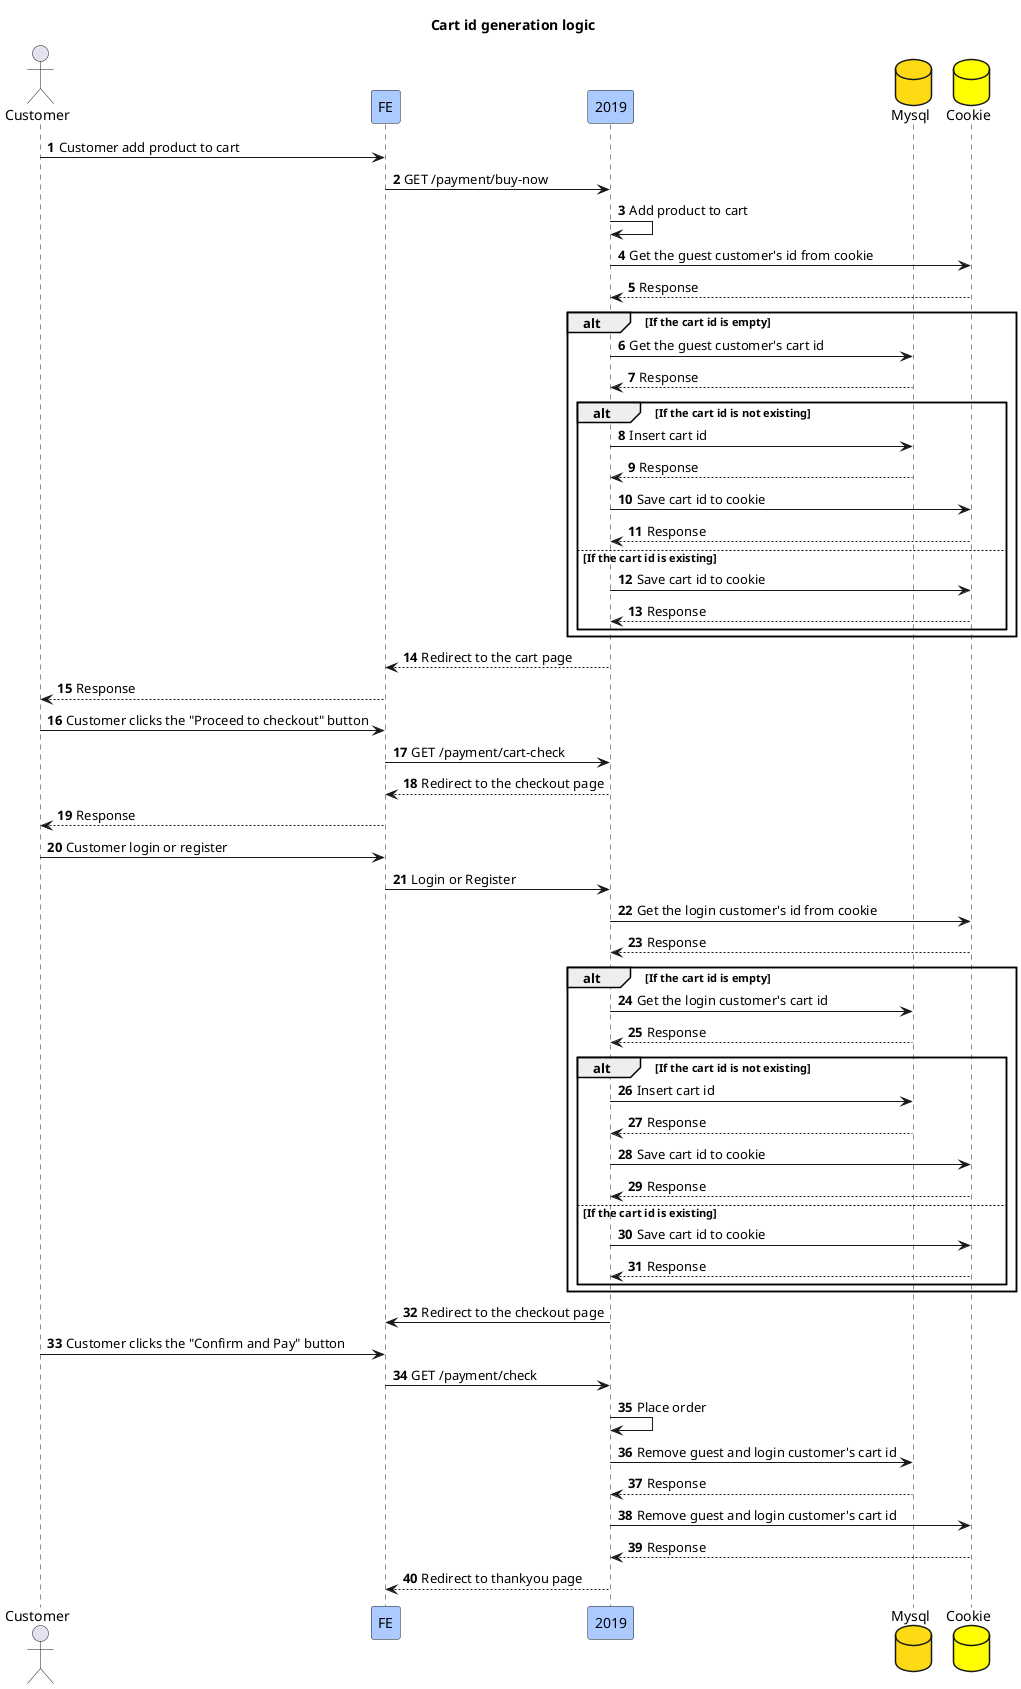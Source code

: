 @startuml
title Cart id generation logic
actor Customer
participant FE #abcaff
participant "2019" #abcaff
database "Mysql" #fdda14
database "Cookie" #yellow

autonumber
Customer -> FE:Customer add product to cart
FE -> 2019:GET /payment/buy-now
2019 -> 2019:Add product to cart
2019 -> "Cookie":Get the guest customer's id from cookie
"Cookie" --> 2019:Response
alt If the cart id is empty
    2019 -> "Mysql":Get the guest customer's cart id
    "Mysql" --> 2019:Response
    alt If the cart id is not existing
        2019 -> "Mysql":Insert cart id
        "Mysql" --> 2019:Response
        2019 -> "Cookie":Save cart id to cookie
        "Cookie" --> 2019:Response
    else If the cart id is existing
        2019 -> "Cookie":Save cart id to cookie
        "Cookie" --> 2019:Response
    end
end
2019 --> FE:Redirect to the cart page
FE --> Customer:Response
Customer -> FE:Customer clicks the "Proceed to checkout" button
FE -> 2019:GET /payment/cart-check
2019 --> FE:Redirect to the checkout page
FE --> Customer:Response
Customer -> FE:Customer login or register
FE -> 2019: Login or Register
2019 -> "Cookie":Get the login customer's id from cookie
"Cookie" --> 2019:Response
alt If the cart id is empty
    2019 -> "Mysql":Get the login customer's cart id
    "Mysql" --> 2019:Response
    alt If the cart id is not existing
        2019 -> "Mysql":Insert cart id
        "Mysql" --> 2019:Response
        2019 -> "Cookie":Save cart id to cookie
        "Cookie" --> 2019:Response
    else If the cart id is existing
        2019 -> "Cookie":Save cart id to cookie
        "Cookie" --> 2019:Response
    end
end
"2019" -> FE:Redirect to the checkout page

Customer -> FE:Customer clicks the "Confirm and Pay" button
FE -> 2019:GET /payment/check
2019 -> 2019:Place order
2019 -> "Mysql":Remove guest and login customer's cart id
Mysql --> 2019:Response
2019 -> "Cookie":Remove guest and login customer's cart id
"Cookie" --> 2019:Response
2019 --> FE:Redirect to thankyou page
@enduml

